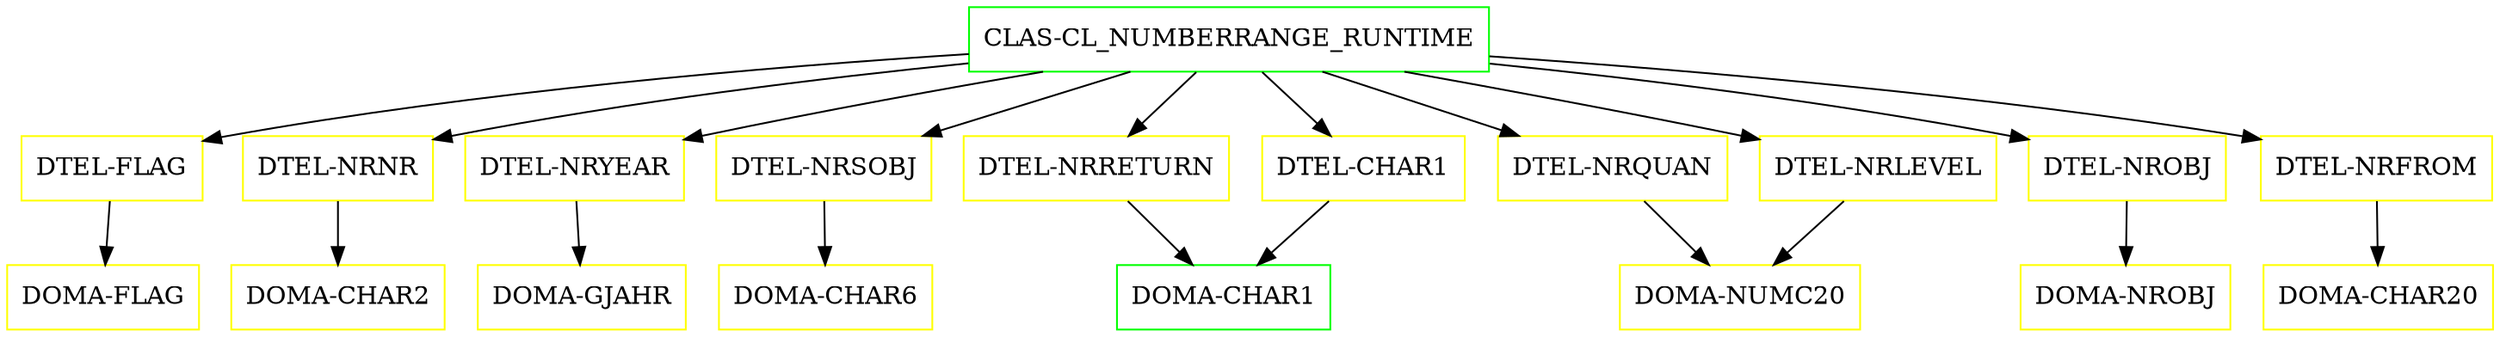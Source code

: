 digraph G {
  "CLAS-CL_NUMBERRANGE_RUNTIME" [shape=box,color=green];
  "DTEL-FLAG" [shape=box,color=yellow,URL="./DTEL_FLAG.html"];
  "DOMA-FLAG" [shape=box,color=yellow,URL="./DOMA_FLAG.html"];
  "DTEL-NRNR" [shape=box,color=yellow,URL="./DTEL_NRNR.html"];
  "DOMA-CHAR2" [shape=box,color=yellow,URL="./DOMA_CHAR2.html"];
  "DTEL-NRYEAR" [shape=box,color=yellow,URL="./DTEL_NRYEAR.html"];
  "DOMA-GJAHR" [shape=box,color=yellow,URL="./DOMA_GJAHR.html"];
  "DTEL-NRSOBJ" [shape=box,color=yellow,URL="./DTEL_NRSOBJ.html"];
  "DOMA-CHAR6" [shape=box,color=yellow,URL="./DOMA_CHAR6.html"];
  "DTEL-NRRETURN" [shape=box,color=yellow,URL="./DTEL_NRRETURN.html"];
  "DOMA-CHAR1" [shape=box,color=green,URL="./DOMA_CHAR1.html"];
  "DTEL-NRQUAN" [shape=box,color=yellow,URL="./DTEL_NRQUAN.html"];
  "DOMA-NUMC20" [shape=box,color=yellow,URL="./DOMA_NUMC20.html"];
  "DTEL-NROBJ" [shape=box,color=yellow,URL="./DTEL_NROBJ.html"];
  "DOMA-NROBJ" [shape=box,color=yellow,URL="./DOMA_NROBJ.html"];
  "DTEL-NRLEVEL" [shape=box,color=yellow,URL="./DTEL_NRLEVEL.html"];
  "DTEL-NRFROM" [shape=box,color=yellow,URL="./DTEL_NRFROM.html"];
  "DOMA-CHAR20" [shape=box,color=yellow,URL="./DOMA_CHAR20.html"];
  "DTEL-CHAR1" [shape=box,color=yellow,URL="./DTEL_CHAR1.html"];
  "CLAS-CL_NUMBERRANGE_RUNTIME" -> "DTEL-CHAR1";
  "CLAS-CL_NUMBERRANGE_RUNTIME" -> "DTEL-NRFROM";
  "CLAS-CL_NUMBERRANGE_RUNTIME" -> "DTEL-NRLEVEL";
  "CLAS-CL_NUMBERRANGE_RUNTIME" -> "DTEL-NROBJ";
  "CLAS-CL_NUMBERRANGE_RUNTIME" -> "DTEL-NRQUAN";
  "CLAS-CL_NUMBERRANGE_RUNTIME" -> "DTEL-NRRETURN";
  "CLAS-CL_NUMBERRANGE_RUNTIME" -> "DTEL-NRSOBJ";
  "CLAS-CL_NUMBERRANGE_RUNTIME" -> "DTEL-NRYEAR";
  "CLAS-CL_NUMBERRANGE_RUNTIME" -> "DTEL-NRNR";
  "CLAS-CL_NUMBERRANGE_RUNTIME" -> "DTEL-FLAG";
  "DTEL-FLAG" -> "DOMA-FLAG";
  "DTEL-NRNR" -> "DOMA-CHAR2";
  "DTEL-NRYEAR" -> "DOMA-GJAHR";
  "DTEL-NRSOBJ" -> "DOMA-CHAR6";
  "DTEL-NRRETURN" -> "DOMA-CHAR1";
  "DTEL-NRQUAN" -> "DOMA-NUMC20";
  "DTEL-NROBJ" -> "DOMA-NROBJ";
  "DTEL-NRLEVEL" -> "DOMA-NUMC20";
  "DTEL-NRFROM" -> "DOMA-CHAR20";
  "DTEL-CHAR1" -> "DOMA-CHAR1";
}
